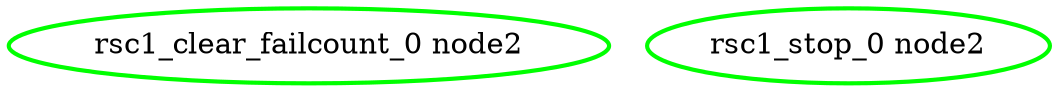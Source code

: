  digraph "g" {
"rsc1_clear_failcount_0 node2" [ style=bold color="green" fontcolor="black"]
"rsc1_stop_0 node2" [ style=bold color="green" fontcolor="black"]
}
